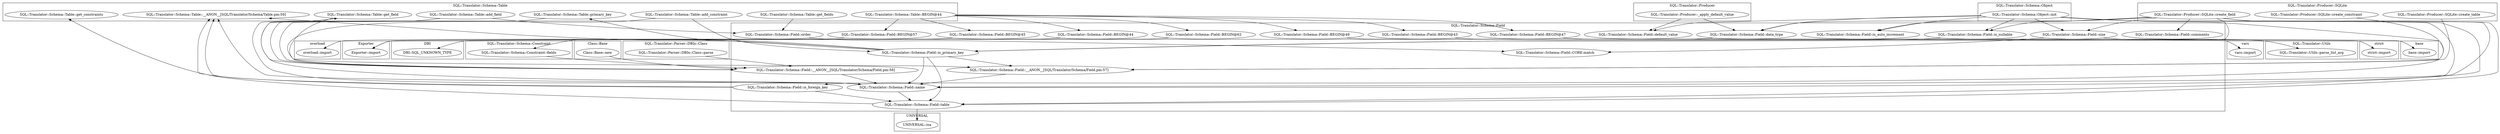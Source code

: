 digraph {
graph [overlap=false]
subgraph cluster_SQL_Translator_Utils {
	label="SQL::Translator::Utils";
	"SQL::Translator::Utils::parse_list_arg";
}
subgraph cluster_UNIVERSAL {
	label="UNIVERSAL";
	"UNIVERSAL::isa";
}
subgraph cluster_base {
	label="base";
	"base::import";
}
subgraph cluster_SQL_Translator_Schema_Constraint {
	label="SQL::Translator::Schema::Constraint";
	"SQL::Translator::Schema::Constraint::fields";
}
subgraph cluster_Exporter {
	label="Exporter";
	"Exporter::import";
}
subgraph cluster_SQL_Translator_Schema_Field {
	label="SQL::Translator::Schema::Field";
	"SQL::Translator::Schema::Field::table";
	"SQL::Translator::Schema::Field::is_primary_key";
	"SQL::Translator::Schema::Field::BEGIN@47";
	"SQL::Translator::Schema::Field::BEGIN@57";
	"SQL::Translator::Schema::Field::__ANON__[SQL/Translator/Schema/Field.pm:58]";
	"SQL::Translator::Schema::Field::BEGIN@44";
	"SQL::Translator::Schema::Field::BEGIN@45";
	"SQL::Translator::Schema::Field::__ANON__[SQL/Translator/Schema/Field.pm:57]";
	"SQL::Translator::Schema::Field::order";
	"SQL::Translator::Schema::Field::name";
	"SQL::Translator::Schema::Field::BEGIN@62";
	"SQL::Translator::Schema::Field::is_nullable";
	"SQL::Translator::Schema::Field::default_value";
	"SQL::Translator::Schema::Field::is_foreign_key";
	"SQL::Translator::Schema::Field::data_type";
	"SQL::Translator::Schema::Field::is_auto_increment";
	"SQL::Translator::Schema::Field::BEGIN@43";
	"SQL::Translator::Schema::Field::comments";
	"SQL::Translator::Schema::Field::CORE:match";
	"SQL::Translator::Schema::Field::size";
	"SQL::Translator::Schema::Field::BEGIN@49";
}
subgraph cluster_overload {
	label="overload";
	"overload::import";
}
subgraph cluster_SQL_Translator_Producer {
	label="SQL::Translator::Producer";
	"SQL::Translator::Producer::_apply_default_value";
}
subgraph cluster_DBI {
	label="DBI";
	"DBI::SQL_UNKNOWN_TYPE";
}
subgraph cluster_SQL_Translator_Schema_Object {
	label="SQL::Translator::Schema::Object";
	"SQL::Translator::Schema::Object::init";
}
subgraph cluster_vars {
	label="vars";
	"vars::import";
}
subgraph cluster_Class_Base {
	label="Class::Base";
	"Class::Base::new";
}
subgraph cluster_SQL_Translator_Parser_DBIx_Class {
	label="SQL::Translator::Parser::DBIx::Class";
	"SQL::Translator::Parser::DBIx::Class::parse";
}
subgraph cluster_strict {
	label="strict";
	"strict::import";
}
subgraph cluster_SQL_Translator_Schema_Table {
	label="SQL::Translator::Schema::Table";
	"SQL::Translator::Schema::Table::get_constraints";
	"SQL::Translator::Schema::Table::get_field";
	"SQL::Translator::Schema::Table::get_fields";
	"SQL::Translator::Schema::Table::add_field";
	"SQL::Translator::Schema::Table::__ANON__[SQL/Translator/Schema/Table.pm:59]";
	"SQL::Translator::Schema::Table::add_constraint";
	"SQL::Translator::Schema::Table::BEGIN@44";
	"SQL::Translator::Schema::Table::primary_key";
}
subgraph cluster_SQL_Translator_Producer_SQLite {
	label="SQL::Translator::Producer::SQLite";
	"SQL::Translator::Producer::SQLite::create_field";
	"SQL::Translator::Producer::SQLite::create_constraint";
	"SQL::Translator::Producer::SQLite::create_table";
}
"SQL::Translator::Producer::_apply_default_value" -> "SQL::Translator::Schema::Field::default_value";
"SQL::Translator::Schema::Object::init" -> "SQL::Translator::Schema::Field::default_value";
"SQL::Translator::Schema::Field::BEGIN@44" -> "Exporter::import";
"SQL::Translator::Schema::Field::BEGIN@45" -> "Exporter::import";
"SQL::Translator::Schema::Field::BEGIN@62" -> "Exporter::import";
"SQL::Translator::Schema::Field::is_foreign_key" -> "SQL::Translator::Schema::Table::get_constraints";
"SQL::Translator::Schema::Table::add_constraint" -> "SQL::Translator::Schema::Field::__ANON__[SQL/Translator/Schema/Field.pm:58]";
"SQL::Translator::Schema::Constraint::fields" -> "SQL::Translator::Schema::Field::__ANON__[SQL/Translator/Schema/Field.pm:58]";
"Class::Base::new" -> "SQL::Translator::Schema::Field::__ANON__[SQL/Translator/Schema/Field.pm:58]";
"SQL::Translator::Schema::Table::get_field" -> "SQL::Translator::Schema::Field::__ANON__[SQL/Translator/Schema/Field.pm:58]";
"SQL::Translator::Parser::DBIx::Class::parse" -> "SQL::Translator::Schema::Field::__ANON__[SQL/Translator/Schema/Field.pm:58]";
"SQL::Translator::Schema::Table::primary_key" -> "SQL::Translator::Schema::Field::__ANON__[SQL/Translator/Schema/Field.pm:58]";
"SQL::Translator::Schema::Table::add_field" -> "SQL::Translator::Schema::Field::__ANON__[SQL/Translator/Schema/Field.pm:58]";
"SQL::Translator::Schema::Table::BEGIN@44" -> "SQL::Translator::Schema::Field::BEGIN@44";
"SQL::Translator::Schema::Field::size" -> "SQL::Translator::Schema::Field::CORE:match";
"SQL::Translator::Schema::Field::order" -> "SQL::Translator::Schema::Field::CORE:match";
"SQL::Translator::Schema::Field::is_primary_key" -> "SQL::Translator::Schema::Constraint::fields";
"SQL::Translator::Schema::Field::data_type" -> "DBI::SQL_UNKNOWN_TYPE";
"SQL::Translator::Schema::Object::init" -> "SQL::Translator::Schema::Field::is_foreign_key";
"SQL::Translator::Producer::SQLite::create_field" -> "SQL::Translator::Schema::Field::data_type";
"SQL::Translator::Producer::_apply_default_value" -> "SQL::Translator::Schema::Field::data_type";
"SQL::Translator::Schema::Object::init" -> "SQL::Translator::Schema::Field::data_type";
"SQL::Translator::Schema::Table::BEGIN@44" -> "SQL::Translator::Schema::Field::BEGIN@49";
"SQL::Translator::Schema::Table::BEGIN@44" -> "SQL::Translator::Schema::Field::BEGIN@45";
"SQL::Translator::Schema::Table::BEGIN@44" -> "SQL::Translator::Schema::Field::BEGIN@47";
"SQL::Translator::Producer::SQLite::create_field" -> "SQL::Translator::Schema::Field::is_auto_increment";
"SQL::Translator::Schema::Object::init" -> "SQL::Translator::Schema::Field::is_auto_increment";
"SQL::Translator::Schema::Field::BEGIN@47" -> "base::import";
"SQL::Translator::Schema::Field::BEGIN@57" -> "overload::import";
"SQL::Translator::Schema::Table::BEGIN@44" -> "SQL::Translator::Schema::Field::BEGIN@62";
"SQL::Translator::Schema::Table::BEGIN@44" -> "SQL::Translator::Schema::Field::BEGIN@43";
"SQL::Translator::Producer::SQLite::create_field" -> "SQL::Translator::Schema::Field::is_nullable";
"SQL::Translator::Schema::Object::init" -> "SQL::Translator::Schema::Field::is_nullable";
"SQL::Translator::Schema::Field::BEGIN@49" -> "vars::import";
"SQL::Translator::Schema::Field::name" -> "SQL::Translator::Schema::Table::get_field";
"SQL::Translator::Schema::Table::add_field" -> "SQL::Translator::Schema::Field::order";
"SQL::Translator::Schema::Table::get_fields" -> "SQL::Translator::Schema::Field::order";
"SQL::Translator::Schema::Field::BEGIN@43" -> "strict::import";
"SQL::Translator::Producer::SQLite::create_constraint" -> "SQL::Translator::Schema::Field::__ANON__[SQL/Translator/Schema/Field.pm:57]";
"SQL::Translator::Schema::Field::is_primary_key" -> "SQL::Translator::Schema::Field::__ANON__[SQL/Translator/Schema/Field.pm:57]";
"SQL::Translator::Producer::SQLite::create_table" -> "SQL::Translator::Schema::Field::__ANON__[SQL/Translator/Schema/Field.pm:57]";
"SQL::Translator::Schema::Table::get_field" -> "SQL::Translator::Schema::Field::__ANON__[SQL/Translator/Schema/Field.pm:57]";
"SQL::Translator::Schema::Field::__ANON__[SQL/Translator/Schema/Field.pm:58]" -> "SQL::Translator::Schema::Field::name";
"SQL::Translator::Producer::SQLite::create_field" -> "SQL::Translator::Schema::Field::name";
"SQL::Translator::Schema::Field::__ANON__[SQL/Translator/Schema/Field.pm:57]" -> "SQL::Translator::Schema::Field::name";
"SQL::Translator::Schema::Field::is_primary_key" -> "SQL::Translator::Schema::Field::name";
"SQL::Translator::Schema::Object::init" -> "SQL::Translator::Schema::Field::name";
"SQL::Translator::Schema::Table::add_field" -> "SQL::Translator::Schema::Field::name";
"SQL::Translator::Producer::SQLite::create_field" -> "SQL::Translator::Schema::Field::size";
"SQL::Translator::Schema::Object::init" -> "SQL::Translator::Schema::Field::size";
"SQL::Translator::Schema::Field::size" -> "SQL::Translator::Utils::parse_list_arg";
"SQL::Translator::Schema::Field::is_foreign_key" -> "SQL::Translator::Schema::Table::__ANON__[SQL/Translator/Schema/Table.pm:59]";
"SQL::Translator::Schema::Field::table" -> "SQL::Translator::Schema::Table::__ANON__[SQL/Translator/Schema/Table.pm:59]";
"SQL::Translator::Schema::Field::is_primary_key" -> "SQL::Translator::Schema::Table::__ANON__[SQL/Translator/Schema/Table.pm:59]";
"SQL::Translator::Schema::Field::name" -> "SQL::Translator::Schema::Table::__ANON__[SQL/Translator/Schema/Table.pm:59]";
"SQL::Translator::Schema::Field::is_foreign_key" -> "SQL::Translator::Schema::Field::table";
"SQL::Translator::Producer::SQLite::create_field" -> "SQL::Translator::Schema::Field::table";
"SQL::Translator::Schema::Field::is_primary_key" -> "SQL::Translator::Schema::Field::table";
"SQL::Translator::Schema::Object::init" -> "SQL::Translator::Schema::Field::table";
"SQL::Translator::Schema::Field::name" -> "SQL::Translator::Schema::Field::table";
"SQL::Translator::Schema::Field::table" -> "UNIVERSAL::isa";
"SQL::Translator::Producer::SQLite::create_field" -> "SQL::Translator::Schema::Field::comments";
"SQL::Translator::Schema::Field::is_primary_key" -> "SQL::Translator::Schema::Table::primary_key";
"SQL::Translator::Schema::Field::is_nullable" -> "SQL::Translator::Schema::Field::is_primary_key";
"SQL::Translator::Producer::SQLite::create_field" -> "SQL::Translator::Schema::Field::is_primary_key";
"SQL::Translator::Schema::Table::add_constraint" -> "SQL::Translator::Schema::Field::is_primary_key";
"SQL::Translator::Schema::Table::BEGIN@44" -> "SQL::Translator::Schema::Field::BEGIN@57";
}
